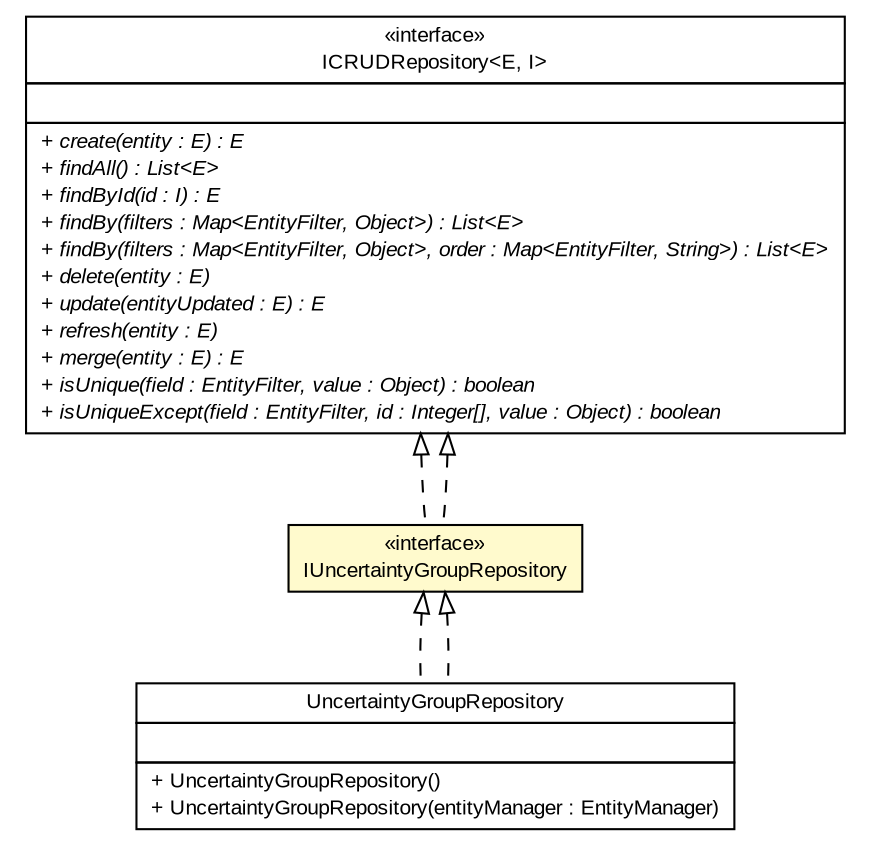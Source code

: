 #!/usr/local/bin/dot
#
# Class diagram 
# Generated by UMLGraph version R5_6-24-gf6e263 (http://www.umlgraph.org/)
#

digraph G {
	edge [fontname="arial",fontsize=10,labelfontname="arial",labelfontsize=10];
	node [fontname="arial",fontsize=10,shape=plaintext];
	nodesep=0.25;
	ranksep=0.5;
	// gov.sandia.cf.dao.ICRUDRepository<E, I>
	c204294 [label=<<table title="gov.sandia.cf.dao.ICRUDRepository" border="0" cellborder="1" cellspacing="0" cellpadding="2" port="p" href="./ICRUDRepository.html">
		<tr><td><table border="0" cellspacing="0" cellpadding="1">
<tr><td align="center" balign="center"> &#171;interface&#187; </td></tr>
<tr><td align="center" balign="center"> ICRUDRepository&lt;E, I&gt; </td></tr>
		</table></td></tr>
		<tr><td><table border="0" cellspacing="0" cellpadding="1">
<tr><td align="left" balign="left">  </td></tr>
		</table></td></tr>
		<tr><td><table border="0" cellspacing="0" cellpadding="1">
<tr><td align="left" balign="left"><font face="arial italic" point-size="10.0"> + create(entity : E) : E </font></td></tr>
<tr><td align="left" balign="left"><font face="arial italic" point-size="10.0"> + findAll() : List&lt;E&gt; </font></td></tr>
<tr><td align="left" balign="left"><font face="arial italic" point-size="10.0"> + findById(id : I) : E </font></td></tr>
<tr><td align="left" balign="left"><font face="arial italic" point-size="10.0"> + findBy(filters : Map&lt;EntityFilter, Object&gt;) : List&lt;E&gt; </font></td></tr>
<tr><td align="left" balign="left"><font face="arial italic" point-size="10.0"> + findBy(filters : Map&lt;EntityFilter, Object&gt;, order : Map&lt;EntityFilter, String&gt;) : List&lt;E&gt; </font></td></tr>
<tr><td align="left" balign="left"><font face="arial italic" point-size="10.0"> + delete(entity : E) </font></td></tr>
<tr><td align="left" balign="left"><font face="arial italic" point-size="10.0"> + update(entityUpdated : E) : E </font></td></tr>
<tr><td align="left" balign="left"><font face="arial italic" point-size="10.0"> + refresh(entity : E) </font></td></tr>
<tr><td align="left" balign="left"><font face="arial italic" point-size="10.0"> + merge(entity : E) : E </font></td></tr>
<tr><td align="left" balign="left"><font face="arial italic" point-size="10.0"> + isUnique(field : EntityFilter, value : Object) : boolean </font></td></tr>
<tr><td align="left" balign="left"><font face="arial italic" point-size="10.0"> + isUniqueExcept(field : EntityFilter, id : Integer[], value : Object) : boolean </font></td></tr>
		</table></td></tr>
		</table>>, URL="./ICRUDRepository.html", fontname="arial", fontcolor="black", fontsize=10.0];
	// gov.sandia.cf.dao.impl.UncertaintyGroupRepository
	c204362 [label=<<table title="gov.sandia.cf.dao.impl.UncertaintyGroupRepository" border="0" cellborder="1" cellspacing="0" cellpadding="2" port="p" href="./impl/UncertaintyGroupRepository.html">
		<tr><td><table border="0" cellspacing="0" cellpadding="1">
<tr><td align="center" balign="center"> UncertaintyGroupRepository </td></tr>
		</table></td></tr>
		<tr><td><table border="0" cellspacing="0" cellpadding="1">
<tr><td align="left" balign="left">  </td></tr>
		</table></td></tr>
		<tr><td><table border="0" cellspacing="0" cellpadding="1">
<tr><td align="left" balign="left"> + UncertaintyGroupRepository() </td></tr>
<tr><td align="left" balign="left"> + UncertaintyGroupRepository(entityManager : EntityManager) </td></tr>
		</table></td></tr>
		</table>>, URL="./impl/UncertaintyGroupRepository.html", fontname="arial", fontcolor="black", fontsize=10.0];
	// gov.sandia.cf.dao.IUncertaintyGroupRepository
	c204409 [label=<<table title="gov.sandia.cf.dao.IUncertaintyGroupRepository" border="0" cellborder="1" cellspacing="0" cellpadding="2" port="p" bgcolor="lemonChiffon" href="./IUncertaintyGroupRepository.html">
		<tr><td><table border="0" cellspacing="0" cellpadding="1">
<tr><td align="center" balign="center"> &#171;interface&#187; </td></tr>
<tr><td align="center" balign="center"> IUncertaintyGroupRepository </td></tr>
		</table></td></tr>
		</table>>, URL="./IUncertaintyGroupRepository.html", fontname="arial", fontcolor="black", fontsize=10.0];
	//gov.sandia.cf.dao.impl.UncertaintyGroupRepository implements gov.sandia.cf.dao.IUncertaintyGroupRepository
	c204409:p -> c204362:p [dir=back,arrowtail=empty,style=dashed];
	//gov.sandia.cf.dao.IUncertaintyGroupRepository implements gov.sandia.cf.dao.ICRUDRepository<E, I>
	c204294:p -> c204409:p [dir=back,arrowtail=empty,style=dashed];
	//gov.sandia.cf.dao.IUncertaintyGroupRepository implements gov.sandia.cf.dao.ICRUDRepository<E, I>
	c204294:p -> c204409:p [dir=back,arrowtail=empty,style=dashed];
	//gov.sandia.cf.dao.impl.UncertaintyGroupRepository implements gov.sandia.cf.dao.IUncertaintyGroupRepository
	c204409:p -> c204362:p [dir=back,arrowtail=empty,style=dashed];
}

